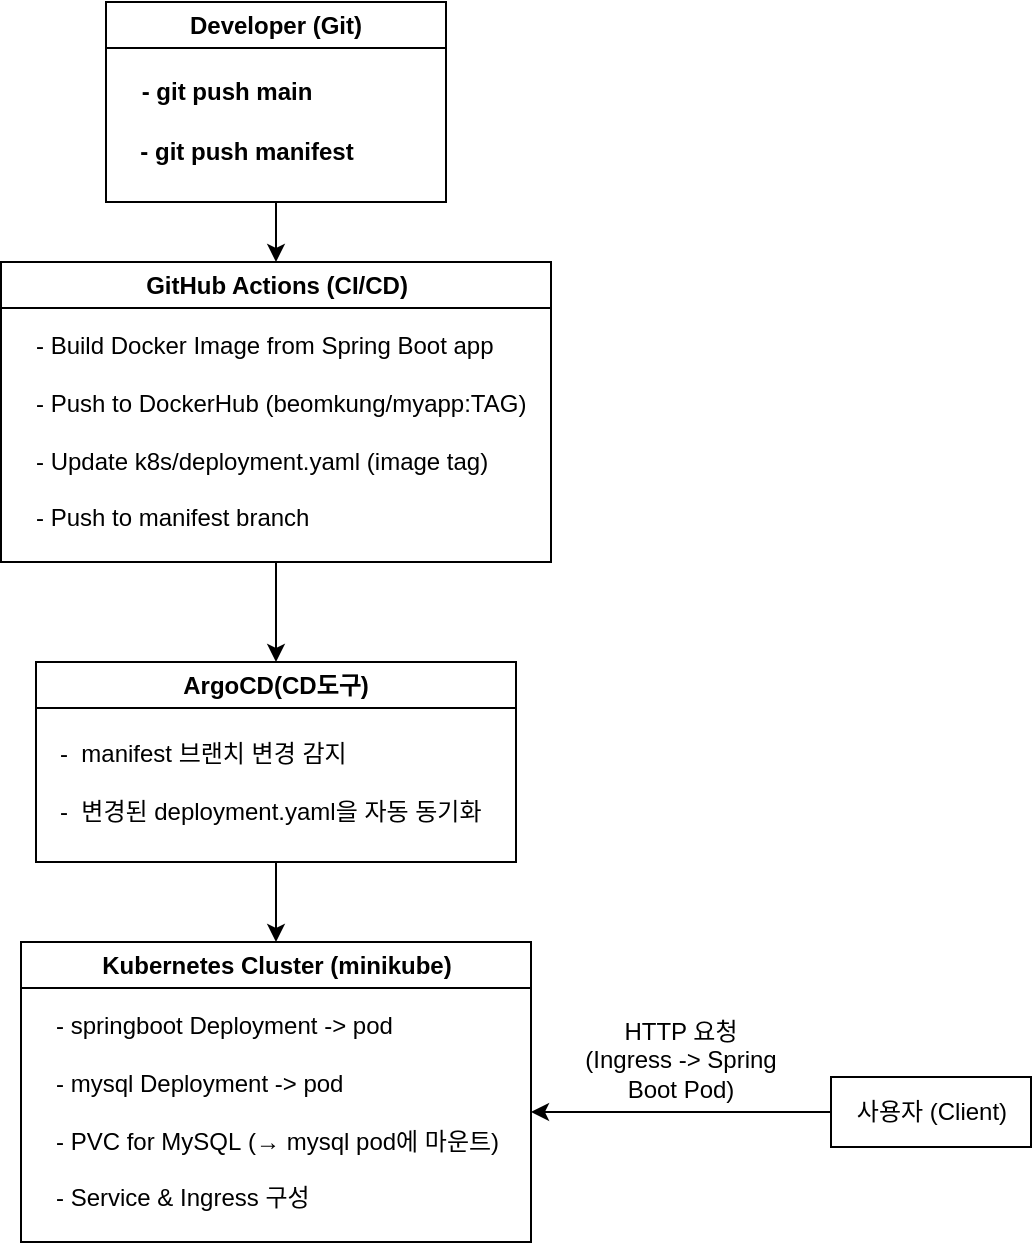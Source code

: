 <mxfile version="28.0.7">
  <diagram name="페이지-1" id="cVYBOUTR8UqRi0DrtUEM">
    <mxGraphModel dx="1188" dy="758" grid="0" gridSize="10" guides="1" tooltips="1" connect="1" arrows="1" fold="1" page="1" pageScale="1" pageWidth="827" pageHeight="1169" math="0" shadow="0">
      <root>
        <mxCell id="0" />
        <mxCell id="1" parent="0" />
        <mxCell id="Xa5QugyXu6SLUPLZZSUk-2" value="Developer (Git)" style="swimlane;whiteSpace=wrap;html=1;" vertex="1" parent="1">
          <mxGeometry x="300" y="170" width="170" height="100" as="geometry" />
        </mxCell>
        <mxCell id="Xa5QugyXu6SLUPLZZSUk-13" value="- git push main&lt;span style=&quot;color: rgba(0, 0, 0, 0); font-family: monospace; font-size: 0px; text-align: start;&quot;&gt;%3CmxGraphModel%3E%3Croot%3E%3CmxCell%20id%3D%220%22%2F%3E%3CmxCell%20id%3D%221%22%20parent%3D%220%22%2F%3E%3CmxCell%20id%3D%222%22%20value%3D%22Vertical%20Container%22%20style%3D%22swimlane%3BwhiteSpace%3Dwrap%3Bhtml%3D1%3B%22%20vertex%3D%221%22%20parent%3D%221%22%3E%3CmxGeometry%20x%3D%22260%22%20y%3D%22260%22%20width%3D%22140%22%20height%3D%22130%22%20as%3D%22geometry%22%2F%3E%3C%2FmxCell%3E%3C%2Froot%3E%3C%2FmxGraphModel%3E&lt;/span&gt;" style="text;html=1;align=center;verticalAlign=middle;resizable=0;points=[];autosize=1;strokeColor=none;fillColor=none;fontStyle=1" vertex="1" parent="Xa5QugyXu6SLUPLZZSUk-2">
          <mxGeometry x="10" y="30" width="100" height="30" as="geometry" />
        </mxCell>
        <mxCell id="Xa5QugyXu6SLUPLZZSUk-14" value="- git push manifest&lt;span style=&quot;color: rgba(0, 0, 0, 0); font-family: monospace; font-size: 0px; text-align: start;&quot;&gt;%3CmxGraphModel%3E%3Croot%3E%3CmxCell%20id%3D%220%22%2F%3E%3CmxCell%20id%3D%221%22%20parent%3D%220%22%2F%3E%3CmxCell%20id%3D%222%22%20value%3D%22Vertical%20Container%22%20style%3D%22swimlane%3BwhiteSpace%3Dwrap%3Bhtml%3D1%3B%22%20vertex%3D%221%22%20parent%3D%221%22%3E%3CmxGeometry%20x%3D%22260%22%20y%3D%22260%22%20width%3D%22140%22%20height%3D%22130%22%20as%3D%22geometry%22%2F%3E%3C%2FmxCell%3E%3C%2Froot%3E%3C%2FmxGraphModel%3E&lt;/span&gt;" style="text;html=1;align=center;verticalAlign=middle;resizable=0;points=[];autosize=1;strokeColor=none;fillColor=none;fontStyle=1" vertex="1" parent="Xa5QugyXu6SLUPLZZSUk-2">
          <mxGeometry x="10" y="60" width="120" height="30" as="geometry" />
        </mxCell>
        <mxCell id="Xa5QugyXu6SLUPLZZSUk-20" style="edgeStyle=orthogonalEdgeStyle;rounded=0;orthogonalLoop=1;jettySize=auto;html=1;exitX=0.5;exitY=1;exitDx=0;exitDy=0;entryX=0.5;entryY=0;entryDx=0;entryDy=0;" edge="1" parent="1" source="Xa5QugyXu6SLUPLZZSUk-3" target="Xa5QugyXu6SLUPLZZSUk-10">
          <mxGeometry relative="1" as="geometry" />
        </mxCell>
        <mxCell id="Xa5QugyXu6SLUPLZZSUk-3" value="GitHub Actions (CI/CD)" style="swimlane;whiteSpace=wrap;html=1;" vertex="1" parent="1">
          <mxGeometry x="247.5" y="300" width="275" height="150" as="geometry" />
        </mxCell>
        <mxCell id="Xa5QugyXu6SLUPLZZSUk-16" value="- Build Docker Image from Spring Boot app&lt;div&gt;&lt;br&gt;&lt;/div&gt;&lt;div&gt;- Push to DockerHub (beomkung/myapp:TAG)&lt;/div&gt;&lt;div&gt;&lt;br&gt;&lt;/div&gt;&lt;div&gt;- Update k8s/deployment.yaml (image tag)&lt;/div&gt;&lt;div&gt;&lt;br&gt;&lt;/div&gt;&lt;div&gt;- Push to manifest branch&lt;/div&gt;" style="text;html=1;align=left;verticalAlign=middle;resizable=0;points=[];autosize=1;strokeColor=none;fillColor=none;" vertex="1" parent="Xa5QugyXu6SLUPLZZSUk-3">
          <mxGeometry x="15" y="30" width="270" height="110" as="geometry" />
        </mxCell>
        <mxCell id="Xa5QugyXu6SLUPLZZSUk-25" style="edgeStyle=orthogonalEdgeStyle;rounded=0;orthogonalLoop=1;jettySize=auto;html=1;exitX=0.5;exitY=1;exitDx=0;exitDy=0;entryX=0.5;entryY=0;entryDx=0;entryDy=0;" edge="1" parent="1" source="Xa5QugyXu6SLUPLZZSUk-10" target="Xa5QugyXu6SLUPLZZSUk-11">
          <mxGeometry relative="1" as="geometry" />
        </mxCell>
        <mxCell id="Xa5QugyXu6SLUPLZZSUk-10" value="ArgoCD(CD도구)" style="swimlane;whiteSpace=wrap;html=1;" vertex="1" parent="1">
          <mxGeometry x="265" y="500" width="240" height="100" as="geometry" />
        </mxCell>
        <mxCell id="Xa5QugyXu6SLUPLZZSUk-21" value="-&amp;nbsp; manifest 브랜치 변경 감지&lt;div&gt;&lt;br&gt;&lt;/div&gt;&lt;div&gt;-&amp;nbsp; 변경된 deployment.yaml을 자동 동기화&lt;/div&gt;" style="text;html=1;align=left;verticalAlign=middle;resizable=0;points=[];autosize=1;strokeColor=none;fillColor=none;" vertex="1" parent="Xa5QugyXu6SLUPLZZSUk-10">
          <mxGeometry x="10" y="30" width="230" height="60" as="geometry" />
        </mxCell>
        <mxCell id="Xa5QugyXu6SLUPLZZSUk-11" value="Kubernetes Cluster (minikube)" style="swimlane;whiteSpace=wrap;html=1;" vertex="1" parent="1">
          <mxGeometry x="257.5" y="640" width="255" height="150" as="geometry" />
        </mxCell>
        <mxCell id="Xa5QugyXu6SLUPLZZSUk-24" value="- springboot Deployment -&amp;gt; pod&lt;div&gt;&lt;br&gt;&lt;/div&gt;&lt;div&gt;- mysql Deployment -&amp;gt; pod&lt;/div&gt;&lt;div&gt;&lt;span style=&quot;background-color: transparent; color: light-dark(rgb(0, 0, 0), rgb(255, 255, 255));&quot;&gt;&lt;br&gt;&lt;/span&gt;&lt;/div&gt;&lt;div&gt;&lt;span style=&quot;background-color: transparent; color: light-dark(rgb(0, 0, 0), rgb(255, 255, 255));&quot;&gt;- PVC for MySQL&amp;nbsp;&lt;/span&gt;&lt;span style=&quot;background-color: transparent;&quot;&gt;(→ mysql pod에 마운트)&lt;/span&gt;&lt;/div&gt;&lt;div&gt;&lt;span style=&quot;background-color: transparent; color: light-dark(rgb(0, 0, 0), rgb(255, 255, 255));&quot;&gt;&lt;br&gt;&lt;/span&gt;&lt;/div&gt;&lt;div&gt;&lt;span style=&quot;background-color: transparent; color: light-dark(rgb(0, 0, 0), rgb(255, 255, 255));&quot;&gt;- Service &amp;amp; Ingress 구성&amp;nbsp;&lt;/span&gt;&lt;/div&gt;" style="text;html=1;align=left;verticalAlign=middle;resizable=0;points=[];autosize=1;strokeColor=none;fillColor=none;" vertex="1" parent="Xa5QugyXu6SLUPLZZSUk-11">
          <mxGeometry x="15" y="30" width="240" height="110" as="geometry" />
        </mxCell>
        <mxCell id="Xa5QugyXu6SLUPLZZSUk-23" style="edgeStyle=orthogonalEdgeStyle;rounded=0;orthogonalLoop=1;jettySize=auto;html=1;exitX=0.5;exitY=1;exitDx=0;exitDy=0;entryX=0.5;entryY=0;entryDx=0;entryDy=0;" edge="1" parent="1" source="Xa5QugyXu6SLUPLZZSUk-2" target="Xa5QugyXu6SLUPLZZSUk-3">
          <mxGeometry relative="1" as="geometry" />
        </mxCell>
        <mxCell id="Xa5QugyXu6SLUPLZZSUk-27" style="edgeStyle=orthogonalEdgeStyle;rounded=0;orthogonalLoop=1;jettySize=auto;html=1;" edge="1" parent="1" source="Xa5QugyXu6SLUPLZZSUk-26">
          <mxGeometry relative="1" as="geometry">
            <mxPoint x="512.5" y="725" as="targetPoint" />
          </mxGeometry>
        </mxCell>
        <mxCell id="Xa5QugyXu6SLUPLZZSUk-26" value="사용자 (Client)" style="rounded=0;whiteSpace=wrap;html=1;" vertex="1" parent="1">
          <mxGeometry x="662.5" y="707.5" width="100" height="35" as="geometry" />
        </mxCell>
        <mxCell id="Xa5QugyXu6SLUPLZZSUk-28" value="HTTP 요청&lt;div&gt;(Ingress -&amp;gt; Spring Boot Pod)&lt;/div&gt;" style="text;html=1;align=center;verticalAlign=middle;whiteSpace=wrap;rounded=0;" vertex="1" parent="1">
          <mxGeometry x="535" y="677.5" width="105" height="42.5" as="geometry" />
        </mxCell>
      </root>
    </mxGraphModel>
  </diagram>
</mxfile>
